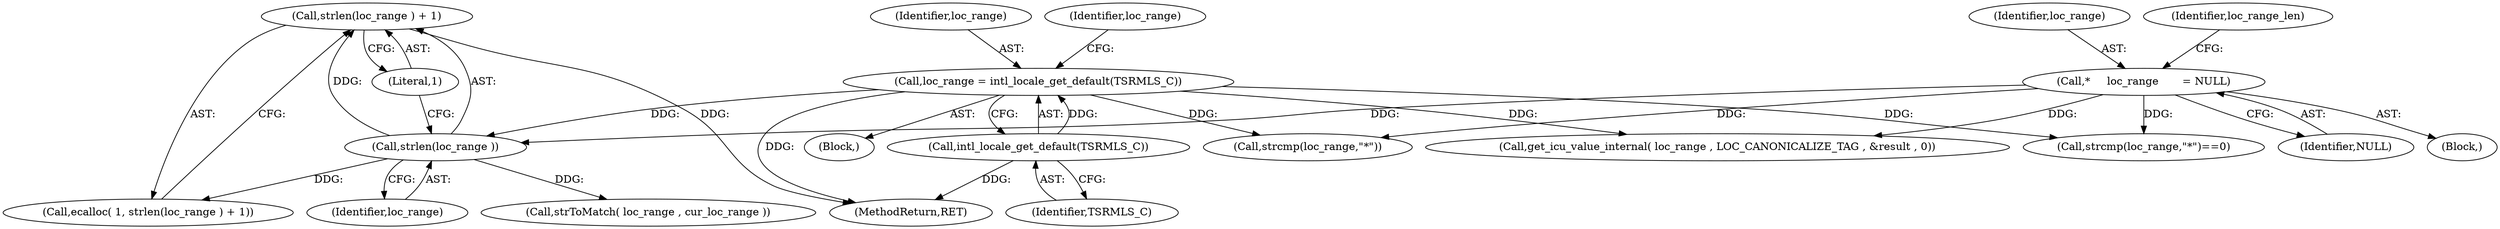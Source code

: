 digraph "0_php-src_97eff7eb57fc2320c267a949cffd622c38712484?w=1_10@API" {
"1000363" [label="(Call,strlen(loc_range ) + 1)"];
"1000364" [label="(Call,strlen(loc_range ))"];
"1000124" [label="(Call,*     loc_range       = NULL)"];
"1000174" [label="(Call,loc_range = intl_locale_get_default(TSRMLS_C))"];
"1000176" [label="(Call,intl_locale_get_default(TSRMLS_C))"];
"1000365" [label="(Identifier,loc_range)"];
"1000369" [label="(Call,strToMatch( loc_range , cur_loc_range ))"];
"1000175" [label="(Identifier,loc_range)"];
"1000180" [label="(Call,strcmp(loc_range,\"*\"))"];
"1000363" [label="(Call,strlen(loc_range ) + 1)"];
"1000173" [label="(Block,)"];
"1000129" [label="(Identifier,loc_range_len)"];
"1000176" [label="(Call,intl_locale_get_default(TSRMLS_C))"];
"1000177" [label="(Identifier,TSRMLS_C)"];
"1000174" [label="(Call,loc_range = intl_locale_get_default(TSRMLS_C))"];
"1000366" [label="(Literal,1)"];
"1000431" [label="(MethodReturn,RET)"];
"1000364" [label="(Call,strlen(loc_range ))"];
"1000126" [label="(Identifier,NULL)"];
"1000125" [label="(Identifier,loc_range)"];
"1000191" [label="(Call,get_icu_value_internal( loc_range , LOC_CANONICALIZE_TAG , &result , 0))"];
"1000114" [label="(Block,)"];
"1000181" [label="(Identifier,loc_range)"];
"1000361" [label="(Call,ecalloc( 1, strlen(loc_range ) + 1))"];
"1000179" [label="(Call,strcmp(loc_range,\"*\")==0)"];
"1000124" [label="(Call,*     loc_range       = NULL)"];
"1000363" -> "1000361"  [label="AST: "];
"1000363" -> "1000366"  [label="CFG: "];
"1000364" -> "1000363"  [label="AST: "];
"1000366" -> "1000363"  [label="AST: "];
"1000361" -> "1000363"  [label="CFG: "];
"1000363" -> "1000431"  [label="DDG: "];
"1000364" -> "1000363"  [label="DDG: "];
"1000364" -> "1000365"  [label="CFG: "];
"1000365" -> "1000364"  [label="AST: "];
"1000366" -> "1000364"  [label="CFG: "];
"1000364" -> "1000361"  [label="DDG: "];
"1000124" -> "1000364"  [label="DDG: "];
"1000174" -> "1000364"  [label="DDG: "];
"1000364" -> "1000369"  [label="DDG: "];
"1000124" -> "1000114"  [label="AST: "];
"1000124" -> "1000126"  [label="CFG: "];
"1000125" -> "1000124"  [label="AST: "];
"1000126" -> "1000124"  [label="AST: "];
"1000129" -> "1000124"  [label="CFG: "];
"1000124" -> "1000179"  [label="DDG: "];
"1000124" -> "1000180"  [label="DDG: "];
"1000124" -> "1000191"  [label="DDG: "];
"1000174" -> "1000173"  [label="AST: "];
"1000174" -> "1000176"  [label="CFG: "];
"1000175" -> "1000174"  [label="AST: "];
"1000176" -> "1000174"  [label="AST: "];
"1000181" -> "1000174"  [label="CFG: "];
"1000174" -> "1000431"  [label="DDG: "];
"1000176" -> "1000174"  [label="DDG: "];
"1000174" -> "1000179"  [label="DDG: "];
"1000174" -> "1000180"  [label="DDG: "];
"1000174" -> "1000191"  [label="DDG: "];
"1000176" -> "1000177"  [label="CFG: "];
"1000177" -> "1000176"  [label="AST: "];
"1000176" -> "1000431"  [label="DDG: "];
}
